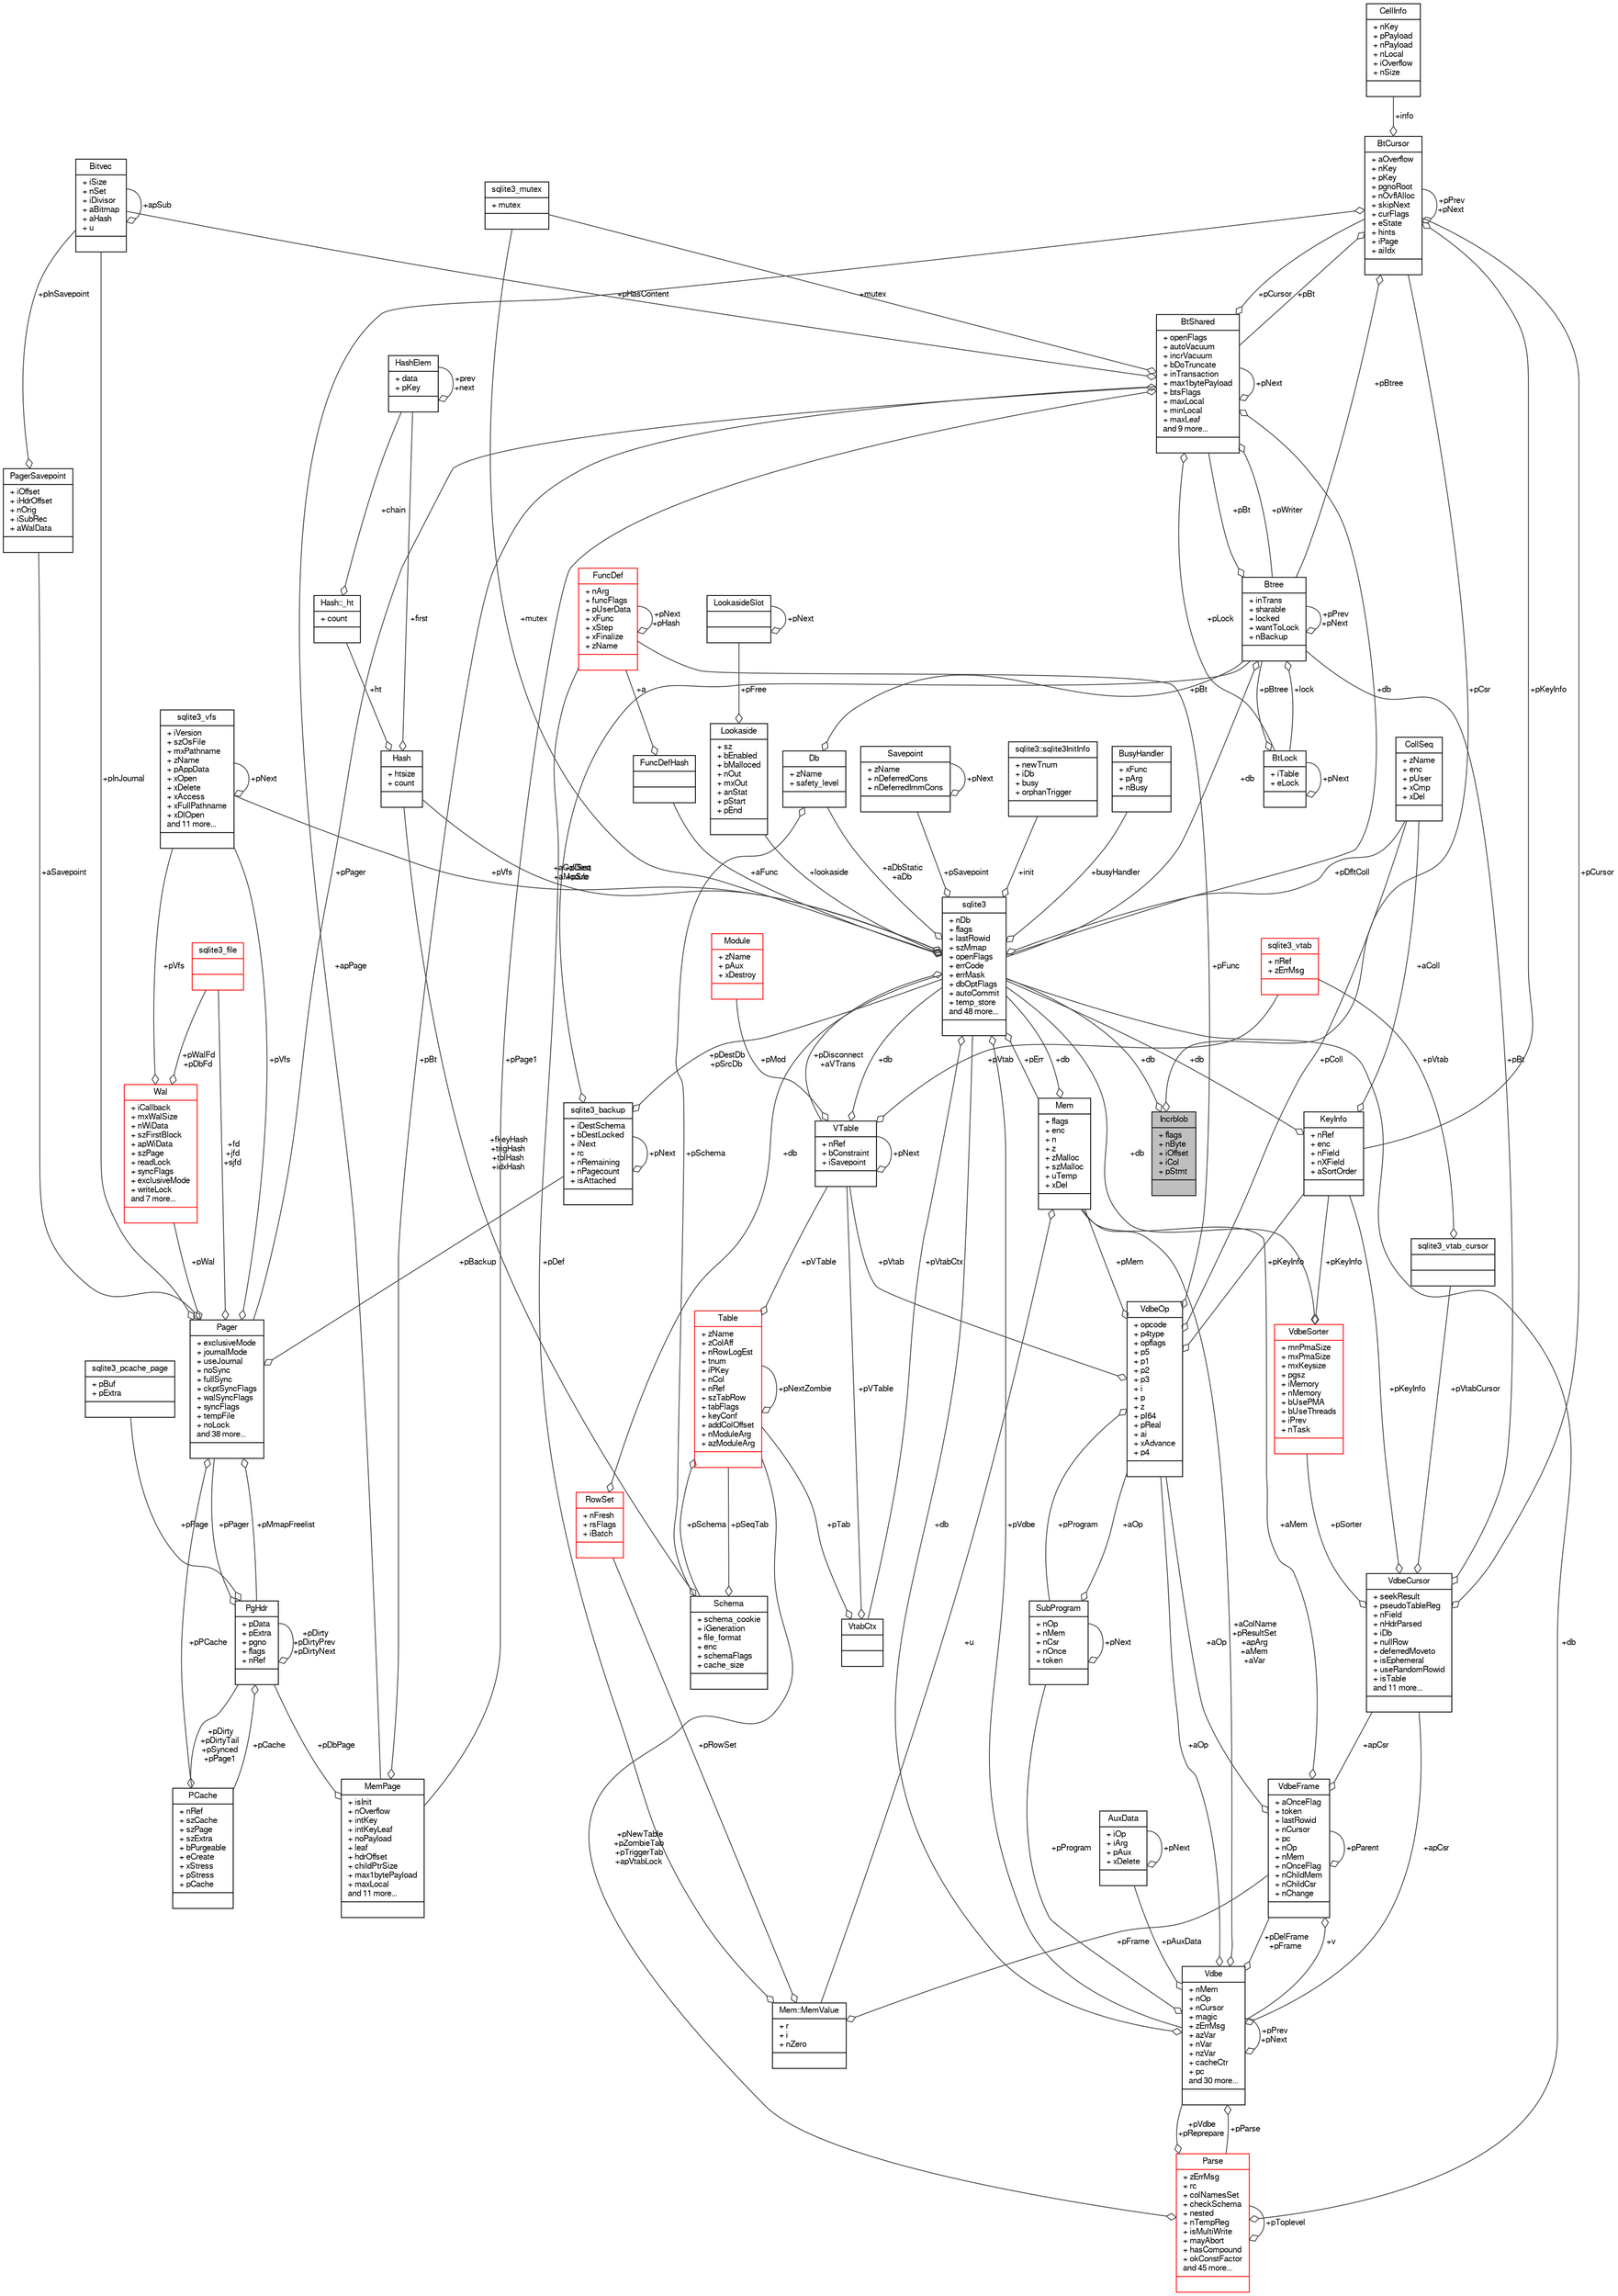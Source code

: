digraph "Incrblob"
{
  edge [fontname="FreeSans",fontsize="10",labelfontname="FreeSans",labelfontsize="10"];
  node [fontname="FreeSans",fontsize="10",shape=record];
  Node1 [label="{Incrblob\n|+ flags\l+ nByte\l+ iOffset\l+ iCol\l+ pStmt\l|}",height=0.2,width=0.4,color="black", fillcolor="grey75", style="filled", fontcolor="black"];
  Node2 -> Node1 [color="grey25",fontsize="10",style="solid",label=" +pCsr" ,arrowhead="odiamond",fontname="FreeSans"];
  Node2 [label="{BtCursor\n|+ aOverflow\l+ nKey\l+ pKey\l+ pgnoRoot\l+ nOvflAlloc\l+ skipNext\l+ curFlags\l+ eState\l+ hints\l+ iPage\l+ aiIdx\l|}",height=0.2,width=0.4,color="black", fillcolor="white", style="filled",URL="$structBtCursor.html"];
  Node2 -> Node2 [color="grey25",fontsize="10",style="solid",label=" +pPrev\n+pNext" ,arrowhead="odiamond",fontname="FreeSans"];
  Node3 -> Node2 [color="grey25",fontsize="10",style="solid",label=" +info" ,arrowhead="odiamond",fontname="FreeSans"];
  Node3 [label="{CellInfo\n|+ nKey\l+ pPayload\l+ nPayload\l+ nLocal\l+ iOverflow\l+ nSize\l|}",height=0.2,width=0.4,color="black", fillcolor="white", style="filled",URL="$structCellInfo.html"];
  Node4 -> Node2 [color="grey25",fontsize="10",style="solid",label=" +pBt" ,arrowhead="odiamond",fontname="FreeSans"];
  Node4 [label="{BtShared\n|+ openFlags\l+ autoVacuum\l+ incrVacuum\l+ bDoTruncate\l+ inTransaction\l+ max1bytePayload\l+ btsFlags\l+ maxLocal\l+ minLocal\l+ maxLeaf\land 9 more...\l|}",height=0.2,width=0.4,color="black", fillcolor="white", style="filled",URL="$structBtShared.html"];
  Node2 -> Node4 [color="grey25",fontsize="10",style="solid",label=" +pCursor" ,arrowhead="odiamond",fontname="FreeSans"];
  Node4 -> Node4 [color="grey25",fontsize="10",style="solid",label=" +pNext" ,arrowhead="odiamond",fontname="FreeSans"];
  Node5 -> Node4 [color="grey25",fontsize="10",style="solid",label=" +db" ,arrowhead="odiamond",fontname="FreeSans"];
  Node5 [label="{sqlite3\n|+ nDb\l+ flags\l+ lastRowid\l+ szMmap\l+ openFlags\l+ errCode\l+ errMask\l+ dbOptFlags\l+ autoCommit\l+ temp_store\land 48 more...\l|}",height=0.2,width=0.4,color="black", fillcolor="white", style="filled",URL="$structsqlite3.html"];
  Node6 -> Node5 [color="grey25",fontsize="10",style="solid",label=" +pErr" ,arrowhead="odiamond",fontname="FreeSans"];
  Node6 [label="{Mem\n|+ flags\l+ enc\l+ n\l+ z\l+ zMalloc\l+ szMalloc\l+ uTemp\l+ xDel\l|}",height=0.2,width=0.4,color="black", fillcolor="white", style="filled",URL="$structMem.html"];
  Node7 -> Node6 [color="grey25",fontsize="10",style="solid",label=" +u" ,arrowhead="odiamond",fontname="FreeSans"];
  Node7 [label="{Mem::MemValue\n|+ r\l+ i\l+ nZero\l|}",height=0.2,width=0.4,color="black", fillcolor="white", style="filled",URL="$unionMem_1_1MemValue.html"];
  Node8 -> Node7 [color="grey25",fontsize="10",style="solid",label=" +pFrame" ,arrowhead="odiamond",fontname="FreeSans"];
  Node8 [label="{VdbeFrame\n|+ aOnceFlag\l+ token\l+ lastRowid\l+ nCursor\l+ pc\l+ nOp\l+ nMem\l+ nOnceFlag\l+ nChildMem\l+ nChildCsr\l+ nChange\l|}",height=0.2,width=0.4,color="black", fillcolor="white", style="filled",URL="$structVdbeFrame.html"];
  Node6 -> Node8 [color="grey25",fontsize="10",style="solid",label=" +aMem" ,arrowhead="odiamond",fontname="FreeSans"];
  Node9 -> Node8 [color="grey25",fontsize="10",style="solid",label=" +v" ,arrowhead="odiamond",fontname="FreeSans"];
  Node9 [label="{Vdbe\n|+ nMem\l+ nOp\l+ nCursor\l+ magic\l+ zErrMsg\l+ azVar\l+ nVar\l+ nzVar\l+ cacheCtr\l+ pc\land 30 more...\l|}",height=0.2,width=0.4,color="black", fillcolor="white", style="filled",URL="$structVdbe.html"];
  Node9 -> Node9 [color="grey25",fontsize="10",style="solid",label=" +pPrev\n+pNext" ,arrowhead="odiamond",fontname="FreeSans"];
  Node6 -> Node9 [color="grey25",fontsize="10",style="solid",label=" +aColName\n+pResultSet\n+apArg\n+aMem\n+aVar" ,arrowhead="odiamond",fontname="FreeSans"];
  Node5 -> Node9 [color="grey25",fontsize="10",style="solid",label=" +db" ,arrowhead="odiamond",fontname="FreeSans"];
  Node8 -> Node9 [color="grey25",fontsize="10",style="solid",label=" +pDelFrame\n+pFrame" ,arrowhead="odiamond",fontname="FreeSans"];
  Node10 -> Node9 [color="grey25",fontsize="10",style="solid",label=" +pAuxData" ,arrowhead="odiamond",fontname="FreeSans"];
  Node10 [label="{AuxData\n|+ iOp\l+ iArg\l+ pAux\l+ xDelete\l|}",height=0.2,width=0.4,color="black", fillcolor="white", style="filled",URL="$structAuxData.html"];
  Node10 -> Node10 [color="grey25",fontsize="10",style="solid",label=" +pNext" ,arrowhead="odiamond",fontname="FreeSans"];
  Node11 -> Node9 [color="grey25",fontsize="10",style="solid",label=" +pProgram" ,arrowhead="odiamond",fontname="FreeSans"];
  Node11 [label="{SubProgram\n|+ nOp\l+ nMem\l+ nCsr\l+ nOnce\l+ token\l|}",height=0.2,width=0.4,color="black", fillcolor="white", style="filled",URL="$structSubProgram.html"];
  Node11 -> Node11 [color="grey25",fontsize="10",style="solid",label=" +pNext" ,arrowhead="odiamond",fontname="FreeSans"];
  Node12 -> Node11 [color="grey25",fontsize="10",style="solid",label=" +aOp" ,arrowhead="odiamond",fontname="FreeSans"];
  Node12 [label="{VdbeOp\n|+ opcode\l+ p4type\l+ opflags\l+ p5\l+ p1\l+ p2\l+ p3\l+ i\l+ p\l+ z\l+ pI64\l+ pReal\l+ ai\l+ xAdvance\l+ p4\l|}",height=0.2,width=0.4,color="black", fillcolor="white", style="filled",URL="$structVdbeOp.html"];
  Node6 -> Node12 [color="grey25",fontsize="10",style="solid",label=" +pMem" ,arrowhead="odiamond",fontname="FreeSans"];
  Node13 -> Node12 [color="grey25",fontsize="10",style="solid",label=" +pColl" ,arrowhead="odiamond",fontname="FreeSans"];
  Node13 [label="{CollSeq\n|+ zName\l+ enc\l+ pUser\l+ xCmp\l+ xDel\l|}",height=0.2,width=0.4,color="black", fillcolor="white", style="filled",URL="$structCollSeq.html"];
  Node14 -> Node12 [color="grey25",fontsize="10",style="solid",label=" +pVtab" ,arrowhead="odiamond",fontname="FreeSans"];
  Node14 [label="{VTable\n|+ nRef\l+ bConstraint\l+ iSavepoint\l|}",height=0.2,width=0.4,color="black", fillcolor="white", style="filled",URL="$structVTable.html"];
  Node5 -> Node14 [color="grey25",fontsize="10",style="solid",label=" +db" ,arrowhead="odiamond",fontname="FreeSans"];
  Node14 -> Node14 [color="grey25",fontsize="10",style="solid",label=" +pNext" ,arrowhead="odiamond",fontname="FreeSans"];
  Node15 -> Node14 [color="grey25",fontsize="10",style="solid",label=" +pMod" ,arrowhead="odiamond",fontname="FreeSans"];
  Node15 [label="{Module\n|+ zName\l+ pAux\l+ xDestroy\l|}",height=0.2,width=0.4,color="red", fillcolor="white", style="filled",URL="$structModule.html"];
  Node17 -> Node14 [color="grey25",fontsize="10",style="solid",label=" +pVtab" ,arrowhead="odiamond",fontname="FreeSans"];
  Node17 [label="{sqlite3_vtab\n|+ nRef\l+ zErrMsg\l|}",height=0.2,width=0.4,color="red", fillcolor="white", style="filled",URL="$structsqlite3__vtab.html"];
  Node11 -> Node12 [color="grey25",fontsize="10",style="solid",label=" +pProgram" ,arrowhead="odiamond",fontname="FreeSans"];
  Node18 -> Node12 [color="grey25",fontsize="10",style="solid",label=" +pKeyInfo" ,arrowhead="odiamond",fontname="FreeSans"];
  Node18 [label="{KeyInfo\n|+ nRef\l+ enc\l+ nField\l+ nXField\l+ aSortOrder\l|}",height=0.2,width=0.4,color="black", fillcolor="white", style="filled",URL="$structKeyInfo.html"];
  Node5 -> Node18 [color="grey25",fontsize="10",style="solid",label=" +db" ,arrowhead="odiamond",fontname="FreeSans"];
  Node13 -> Node18 [color="grey25",fontsize="10",style="solid",label=" +aColl" ,arrowhead="odiamond",fontname="FreeSans"];
  Node19 -> Node12 [color="grey25",fontsize="10",style="solid",label=" +pFunc" ,arrowhead="odiamond",fontname="FreeSans"];
  Node19 [label="{FuncDef\n|+ nArg\l+ funcFlags\l+ pUserData\l+ xFunc\l+ xStep\l+ xFinalize\l+ zName\l|}",height=0.2,width=0.4,color="red", fillcolor="white", style="filled",URL="$structFuncDef.html"];
  Node19 -> Node19 [color="grey25",fontsize="10",style="solid",label=" +pNext\n+pHash" ,arrowhead="odiamond",fontname="FreeSans"];
  Node21 -> Node9 [color="grey25",fontsize="10",style="solid",label=" +apCsr" ,arrowhead="odiamond",fontname="FreeSans"];
  Node21 [label="{VdbeCursor\n|+ seekResult\l+ pseudoTableReg\l+ nField\l+ nHdrParsed\l+ iDb\l+ nullRow\l+ deferredMoveto\l+ isEphemeral\l+ useRandomRowid\l+ isTable\land 11 more...\l|}",height=0.2,width=0.4,color="black", fillcolor="white", style="filled",URL="$structVdbeCursor.html"];
  Node2 -> Node21 [color="grey25",fontsize="10",style="solid",label=" +pCursor" ,arrowhead="odiamond",fontname="FreeSans"];
  Node22 -> Node21 [color="grey25",fontsize="10",style="solid",label=" +pVtabCursor" ,arrowhead="odiamond",fontname="FreeSans"];
  Node22 [label="{sqlite3_vtab_cursor\n||}",height=0.2,width=0.4,color="black", fillcolor="white", style="filled",URL="$structsqlite3__vtab__cursor.html"];
  Node17 -> Node22 [color="grey25",fontsize="10",style="solid",label=" +pVtab" ,arrowhead="odiamond",fontname="FreeSans"];
  Node23 -> Node21 [color="grey25",fontsize="10",style="solid",label=" +pSorter" ,arrowhead="odiamond",fontname="FreeSans"];
  Node23 [label="{VdbeSorter\n|+ mnPmaSize\l+ mxPmaSize\l+ mxKeysize\l+ pgsz\l+ iMemory\l+ nMemory\l+ bUsePMA\l+ bUseThreads\l+ iPrev\l+ nTask\l|}",height=0.2,width=0.4,color="red", fillcolor="white", style="filled",URL="$structVdbeSorter.html"];
  Node5 -> Node23 [color="grey25",fontsize="10",style="solid",label=" +db" ,arrowhead="odiamond",fontname="FreeSans"];
  Node18 -> Node23 [color="grey25",fontsize="10",style="solid",label=" +pKeyInfo" ,arrowhead="odiamond",fontname="FreeSans"];
  Node18 -> Node21 [color="grey25",fontsize="10",style="solid",label=" +pKeyInfo" ,arrowhead="odiamond",fontname="FreeSans"];
  Node35 -> Node21 [color="grey25",fontsize="10",style="solid",label=" +pBt" ,arrowhead="odiamond",fontname="FreeSans"];
  Node35 [label="{Btree\n|+ inTrans\l+ sharable\l+ locked\l+ wantToLock\l+ nBackup\l|}",height=0.2,width=0.4,color="black", fillcolor="white", style="filled",URL="$structBtree.html"];
  Node4 -> Node35 [color="grey25",fontsize="10",style="solid",label=" +pBt" ,arrowhead="odiamond",fontname="FreeSans"];
  Node5 -> Node35 [color="grey25",fontsize="10",style="solid",label=" +db" ,arrowhead="odiamond",fontname="FreeSans"];
  Node36 -> Node35 [color="grey25",fontsize="10",style="solid",label=" +lock" ,arrowhead="odiamond",fontname="FreeSans"];
  Node36 [label="{BtLock\n|+ iTable\l+ eLock\l|}",height=0.2,width=0.4,color="black", fillcolor="white", style="filled",URL="$structBtLock.html"];
  Node36 -> Node36 [color="grey25",fontsize="10",style="solid",label=" +pNext" ,arrowhead="odiamond",fontname="FreeSans"];
  Node35 -> Node36 [color="grey25",fontsize="10",style="solid",label=" +pBtree" ,arrowhead="odiamond",fontname="FreeSans"];
  Node35 -> Node35 [color="grey25",fontsize="10",style="solid",label=" +pPrev\n+pNext" ,arrowhead="odiamond",fontname="FreeSans"];
  Node37 -> Node9 [color="grey25",fontsize="10",style="solid",label=" +pParse" ,arrowhead="odiamond",fontname="FreeSans"];
  Node37 [label="{Parse\n|+ zErrMsg\l+ rc\l+ colNamesSet\l+ checkSchema\l+ nested\l+ nTempReg\l+ isMultiWrite\l+ mayAbort\l+ hasCompound\l+ okConstFactor\land 45 more...\l|}",height=0.2,width=0.4,color="red", fillcolor="white", style="filled",URL="$structParse.html"];
  Node9 -> Node37 [color="grey25",fontsize="10",style="solid",label=" +pVdbe\n+pReprepare" ,arrowhead="odiamond",fontname="FreeSans"];
  Node5 -> Node37 [color="grey25",fontsize="10",style="solid",label=" +db" ,arrowhead="odiamond",fontname="FreeSans"];
  Node46 -> Node37 [color="grey25",fontsize="10",style="solid",label=" +pNewTable\n+pZombieTab\n+pTriggerTab\n+apVtabLock" ,arrowhead="odiamond",fontname="FreeSans"];
  Node46 [label="{Table\n|+ zName\l+ zColAff\l+ nRowLogEst\l+ tnum\l+ iPKey\l+ nCol\l+ nRef\l+ szTabRow\l+ tabFlags\l+ keyConf\l+ addColOffset\l+ nModuleArg\l+ azModuleArg\l|}",height=0.2,width=0.4,color="red", fillcolor="white", style="filled",URL="$structTable.html"];
  Node47 -> Node46 [color="grey25",fontsize="10",style="solid",label=" +pSchema" ,arrowhead="odiamond",fontname="FreeSans"];
  Node47 [label="{Schema\n|+ schema_cookie\l+ iGeneration\l+ file_format\l+ enc\l+ schemaFlags\l+ cache_size\l|}",height=0.2,width=0.4,color="black", fillcolor="white", style="filled",URL="$structSchema.html"];
  Node46 -> Node47 [color="grey25",fontsize="10",style="solid",label=" +pSeqTab" ,arrowhead="odiamond",fontname="FreeSans"];
  Node48 -> Node47 [color="grey25",fontsize="10",style="solid",label=" +fkeyHash\n+trigHash\n+tblHash\n+idxHash" ,arrowhead="odiamond",fontname="FreeSans"];
  Node48 [label="{Hash\n|+ htsize\l+ count\l|}",height=0.2,width=0.4,color="black", fillcolor="white", style="filled",URL="$structHash.html"];
  Node49 -> Node48 [color="grey25",fontsize="10",style="solid",label=" +ht" ,arrowhead="odiamond",fontname="FreeSans"];
  Node49 [label="{Hash::_ht\n|+ count\l|}",height=0.2,width=0.4,color="black", fillcolor="white", style="filled",URL="$structHash_1_1__ht.html"];
  Node50 -> Node49 [color="grey25",fontsize="10",style="solid",label=" +chain" ,arrowhead="odiamond",fontname="FreeSans"];
  Node50 [label="{HashElem\n|+ data\l+ pKey\l|}",height=0.2,width=0.4,color="black", fillcolor="white", style="filled",URL="$structHashElem.html"];
  Node50 -> Node50 [color="grey25",fontsize="10",style="solid",label=" +prev\n+next" ,arrowhead="odiamond",fontname="FreeSans"];
  Node50 -> Node48 [color="grey25",fontsize="10",style="solid",label=" +first" ,arrowhead="odiamond",fontname="FreeSans"];
  Node14 -> Node46 [color="grey25",fontsize="10",style="solid",label=" +pVTable" ,arrowhead="odiamond",fontname="FreeSans"];
  Node46 -> Node46 [color="grey25",fontsize="10",style="solid",label=" +pNextZombie" ,arrowhead="odiamond",fontname="FreeSans"];
  Node37 -> Node37 [color="grey25",fontsize="10",style="solid",label=" +pToplevel" ,arrowhead="odiamond",fontname="FreeSans"];
  Node12 -> Node9 [color="grey25",fontsize="10",style="solid",label=" +aOp" ,arrowhead="odiamond",fontname="FreeSans"];
  Node8 -> Node8 [color="grey25",fontsize="10",style="solid",label=" +pParent" ,arrowhead="odiamond",fontname="FreeSans"];
  Node21 -> Node8 [color="grey25",fontsize="10",style="solid",label=" +apCsr" ,arrowhead="odiamond",fontname="FreeSans"];
  Node12 -> Node8 [color="grey25",fontsize="10",style="solid",label=" +aOp" ,arrowhead="odiamond",fontname="FreeSans"];
  Node67 -> Node7 [color="grey25",fontsize="10",style="solid",label=" +pRowSet" ,arrowhead="odiamond",fontname="FreeSans"];
  Node67 [label="{RowSet\n|+ nFresh\l+ rsFlags\l+ iBatch\l|}",height=0.2,width=0.4,color="red", fillcolor="white", style="filled",URL="$structRowSet.html"];
  Node5 -> Node67 [color="grey25",fontsize="10",style="solid",label=" +db" ,arrowhead="odiamond",fontname="FreeSans"];
  Node19 -> Node7 [color="grey25",fontsize="10",style="solid",label=" +pDef" ,arrowhead="odiamond",fontname="FreeSans"];
  Node5 -> Node6 [color="grey25",fontsize="10",style="solid",label=" +db" ,arrowhead="odiamond",fontname="FreeSans"];
  Node9 -> Node5 [color="grey25",fontsize="10",style="solid",label=" +pVdbe" ,arrowhead="odiamond",fontname="FreeSans"];
  Node70 -> Node5 [color="grey25",fontsize="10",style="solid",label=" +pSavepoint" ,arrowhead="odiamond",fontname="FreeSans"];
  Node70 [label="{Savepoint\n|+ zName\l+ nDeferredCons\l+ nDeferredImmCons\l|}",height=0.2,width=0.4,color="black", fillcolor="white", style="filled",URL="$structSavepoint.html"];
  Node70 -> Node70 [color="grey25",fontsize="10",style="solid",label=" +pNext" ,arrowhead="odiamond",fontname="FreeSans"];
  Node71 -> Node5 [color="grey25",fontsize="10",style="solid",label=" +aFunc" ,arrowhead="odiamond",fontname="FreeSans"];
  Node71 [label="{FuncDefHash\n||}",height=0.2,width=0.4,color="black", fillcolor="white", style="filled",URL="$structFuncDefHash.html"];
  Node19 -> Node71 [color="grey25",fontsize="10",style="solid",label=" +a" ,arrowhead="odiamond",fontname="FreeSans"];
  Node72 -> Node5 [color="grey25",fontsize="10",style="solid",label=" +lookaside" ,arrowhead="odiamond",fontname="FreeSans"];
  Node72 [label="{Lookaside\n|+ sz\l+ bEnabled\l+ bMalloced\l+ nOut\l+ mxOut\l+ anStat\l+ pStart\l+ pEnd\l|}",height=0.2,width=0.4,color="black", fillcolor="white", style="filled",URL="$structLookaside.html"];
  Node73 -> Node72 [color="grey25",fontsize="10",style="solid",label=" +pFree" ,arrowhead="odiamond",fontname="FreeSans"];
  Node73 [label="{LookasideSlot\n||}",height=0.2,width=0.4,color="black", fillcolor="white", style="filled",URL="$structLookasideSlot.html"];
  Node73 -> Node73 [color="grey25",fontsize="10",style="solid",label=" +pNext" ,arrowhead="odiamond",fontname="FreeSans"];
  Node74 -> Node5 [color="grey25",fontsize="10",style="solid",label=" +mutex" ,arrowhead="odiamond",fontname="FreeSans"];
  Node74 [label="{sqlite3_mutex\n|+ mutex\l|}",height=0.2,width=0.4,color="black", fillcolor="white", style="filled",URL="$structsqlite3__mutex.html"];
  Node75 -> Node5 [color="grey25",fontsize="10",style="solid",label=" +pVfs" ,arrowhead="odiamond",fontname="FreeSans"];
  Node75 [label="{sqlite3_vfs\n|+ iVersion\l+ szOsFile\l+ mxPathname\l+ zName\l+ pAppData\l+ xOpen\l+ xDelete\l+ xAccess\l+ xFullPathname\l+ xDlOpen\land 11 more...\l|}",height=0.2,width=0.4,color="black", fillcolor="white", style="filled",URL="$structsqlite3__vfs.html"];
  Node75 -> Node75 [color="grey25",fontsize="10",style="solid",label=" +pNext" ,arrowhead="odiamond",fontname="FreeSans"];
  Node76 -> Node5 [color="grey25",fontsize="10",style="solid",label=" +init" ,arrowhead="odiamond",fontname="FreeSans"];
  Node76 [label="{sqlite3::sqlite3InitInfo\n|+ newTnum\l+ iDb\l+ busy\l+ orphanTrigger\l|}",height=0.2,width=0.4,color="black", fillcolor="white", style="filled",URL="$structsqlite3_1_1sqlite3InitInfo.html"];
  Node77 -> Node5 [color="grey25",fontsize="10",style="solid",label=" +busyHandler" ,arrowhead="odiamond",fontname="FreeSans"];
  Node77 [label="{BusyHandler\n|+ xFunc\l+ pArg\l+ nBusy\l|}",height=0.2,width=0.4,color="black", fillcolor="white", style="filled",URL="$structBusyHandler.html"];
  Node78 -> Node5 [color="grey25",fontsize="10",style="solid",label=" +pVtabCtx" ,arrowhead="odiamond",fontname="FreeSans"];
  Node78 [label="{VtabCtx\n||}",height=0.2,width=0.4,color="black", fillcolor="white", style="filled",URL="$structVtabCtx.html"];
  Node14 -> Node78 [color="grey25",fontsize="10",style="solid",label=" +pVTable" ,arrowhead="odiamond",fontname="FreeSans"];
  Node46 -> Node78 [color="grey25",fontsize="10",style="solid",label=" +pTab" ,arrowhead="odiamond",fontname="FreeSans"];
  Node13 -> Node5 [color="grey25",fontsize="10",style="solid",label=" +pDfltColl" ,arrowhead="odiamond",fontname="FreeSans"];
  Node14 -> Node5 [color="grey25",fontsize="10",style="solid",label=" +pDisconnect\n+aVTrans" ,arrowhead="odiamond",fontname="FreeSans"];
  Node79 -> Node5 [color="grey25",fontsize="10",style="solid",label=" +aDbStatic\n+aDb" ,arrowhead="odiamond",fontname="FreeSans"];
  Node79 [label="{Db\n|+ zName\l+ safety_level\l|}",height=0.2,width=0.4,color="black", fillcolor="white", style="filled",URL="$structDb.html"];
  Node47 -> Node79 [color="grey25",fontsize="10",style="solid",label=" +pSchema" ,arrowhead="odiamond",fontname="FreeSans"];
  Node35 -> Node79 [color="grey25",fontsize="10",style="solid",label=" +pBt" ,arrowhead="odiamond",fontname="FreeSans"];
  Node48 -> Node5 [color="grey25",fontsize="10",style="solid",label=" +aCollSeq\n+aModule" ,arrowhead="odiamond",fontname="FreeSans"];
  Node80 -> Node4 [color="grey25",fontsize="10",style="solid",label=" +pHasContent" ,arrowhead="odiamond",fontname="FreeSans"];
  Node80 [label="{Bitvec\n|+ iSize\l+ nSet\l+ iDivisor\l+ aBitmap\l+ aHash\l+ u\l|}",height=0.2,width=0.4,color="black", fillcolor="white", style="filled",URL="$structBitvec.html"];
  Node80 -> Node80 [color="grey25",fontsize="10",style="solid",label=" +apSub" ,arrowhead="odiamond",fontname="FreeSans"];
  Node74 -> Node4 [color="grey25",fontsize="10",style="solid",label=" +mutex" ,arrowhead="odiamond",fontname="FreeSans"];
  Node36 -> Node4 [color="grey25",fontsize="10",style="solid",label=" +pLock" ,arrowhead="odiamond",fontname="FreeSans"];
  Node81 -> Node4 [color="grey25",fontsize="10",style="solid",label=" +pPage1" ,arrowhead="odiamond",fontname="FreeSans"];
  Node81 [label="{MemPage\n|+ isInit\l+ nOverflow\l+ intKey\l+ intKeyLeaf\l+ noPayload\l+ leaf\l+ hdrOffset\l+ childPtrSize\l+ max1bytePayload\l+ maxLocal\land 11 more...\l|}",height=0.2,width=0.4,color="black", fillcolor="white", style="filled",URL="$structMemPage.html"];
  Node4 -> Node81 [color="grey25",fontsize="10",style="solid",label=" +pBt" ,arrowhead="odiamond",fontname="FreeSans"];
  Node82 -> Node81 [color="grey25",fontsize="10",style="solid",label=" +pDbPage" ,arrowhead="odiamond",fontname="FreeSans"];
  Node82 [label="{PgHdr\n|+ pData\l+ pExtra\l+ pgno\l+ flags\l+ nRef\l|}",height=0.2,width=0.4,color="black", fillcolor="white", style="filled",URL="$structPgHdr.html"];
  Node83 -> Node82 [color="grey25",fontsize="10",style="solid",label=" +pPage" ,arrowhead="odiamond",fontname="FreeSans"];
  Node83 [label="{sqlite3_pcache_page\n|+ pBuf\l+ pExtra\l|}",height=0.2,width=0.4,color="black", fillcolor="white", style="filled",URL="$structsqlite3__pcache__page.html"];
  Node84 -> Node82 [color="grey25",fontsize="10",style="solid",label=" +pCache" ,arrowhead="odiamond",fontname="FreeSans"];
  Node84 [label="{PCache\n|+ nRef\l+ szCache\l+ szPage\l+ szExtra\l+ bPurgeable\l+ eCreate\l+ xStress\l+ pStress\l+ pCache\l|}",height=0.2,width=0.4,color="black", fillcolor="white", style="filled",URL="$structPCache.html"];
  Node82 -> Node84 [color="grey25",fontsize="10",style="solid",label=" +pDirty\n+pDirtyTail\n+pSynced\n+pPage1" ,arrowhead="odiamond",fontname="FreeSans"];
  Node82 -> Node82 [color="grey25",fontsize="10",style="solid",label=" +pDirty\n+pDirtyPrev\n+pDirtyNext" ,arrowhead="odiamond",fontname="FreeSans"];
  Node85 -> Node82 [color="grey25",fontsize="10",style="solid",label=" +pPager" ,arrowhead="odiamond",fontname="FreeSans"];
  Node85 [label="{Pager\n|+ exclusiveMode\l+ journalMode\l+ useJournal\l+ noSync\l+ fullSync\l+ ckptSyncFlags\l+ walSyncFlags\l+ syncFlags\l+ tempFile\l+ noLock\land 38 more...\l|}",height=0.2,width=0.4,color="black", fillcolor="white", style="filled",URL="$structPager.html"];
  Node84 -> Node85 [color="grey25",fontsize="10",style="solid",label=" +pPCache" ,arrowhead="odiamond",fontname="FreeSans"];
  Node86 -> Node85 [color="grey25",fontsize="10",style="solid",label=" +pBackup" ,arrowhead="odiamond",fontname="FreeSans"];
  Node86 [label="{sqlite3_backup\n|+ iDestSchema\l+ bDestLocked\l+ iNext\l+ rc\l+ nRemaining\l+ nPagecount\l+ isAttached\l|}",height=0.2,width=0.4,color="black", fillcolor="white", style="filled",URL="$structsqlite3__backup.html"];
  Node86 -> Node86 [color="grey25",fontsize="10",style="solid",label=" +pNext" ,arrowhead="odiamond",fontname="FreeSans"];
  Node5 -> Node86 [color="grey25",fontsize="10",style="solid",label=" +pDestDb\n+pSrcDb" ,arrowhead="odiamond",fontname="FreeSans"];
  Node35 -> Node86 [color="grey25",fontsize="10",style="solid",label=" +pDest\n+pSrc" ,arrowhead="odiamond",fontname="FreeSans"];
  Node80 -> Node85 [color="grey25",fontsize="10",style="solid",label=" +pInJournal" ,arrowhead="odiamond",fontname="FreeSans"];
  Node28 -> Node85 [color="grey25",fontsize="10",style="solid",label=" +fd\n+jfd\n+sjfd" ,arrowhead="odiamond",fontname="FreeSans"];
  Node28 [label="{sqlite3_file\n||}",height=0.2,width=0.4,color="red", fillcolor="white", style="filled",URL="$structsqlite3__file.html"];
  Node75 -> Node85 [color="grey25",fontsize="10",style="solid",label=" +pVfs" ,arrowhead="odiamond",fontname="FreeSans"];
  Node82 -> Node85 [color="grey25",fontsize="10",style="solid",label=" +pMmapFreelist" ,arrowhead="odiamond",fontname="FreeSans"];
  Node87 -> Node85 [color="grey25",fontsize="10",style="solid",label=" +pWal" ,arrowhead="odiamond",fontname="FreeSans"];
  Node87 [label="{Wal\n|+ iCallback\l+ mxWalSize\l+ nWiData\l+ szFirstBlock\l+ apWiData\l+ szPage\l+ readLock\l+ syncFlags\l+ exclusiveMode\l+ writeLock\land 7 more...\l|}",height=0.2,width=0.4,color="red", fillcolor="white", style="filled",URL="$structWal.html"];
  Node28 -> Node87 [color="grey25",fontsize="10",style="solid",label=" +pWalFd\n+pDbFd" ,arrowhead="odiamond",fontname="FreeSans"];
  Node75 -> Node87 [color="grey25",fontsize="10",style="solid",label=" +pVfs" ,arrowhead="odiamond",fontname="FreeSans"];
  Node89 -> Node85 [color="grey25",fontsize="10",style="solid",label=" +aSavepoint" ,arrowhead="odiamond",fontname="FreeSans"];
  Node89 [label="{PagerSavepoint\n|+ iOffset\l+ iHdrOffset\l+ nOrig\l+ iSubRec\l+ aWalData\l|}",height=0.2,width=0.4,color="black", fillcolor="white", style="filled",URL="$structPagerSavepoint.html"];
  Node80 -> Node89 [color="grey25",fontsize="10",style="solid",label=" +pInSavepoint" ,arrowhead="odiamond",fontname="FreeSans"];
  Node35 -> Node4 [color="grey25",fontsize="10",style="solid",label=" +pWriter" ,arrowhead="odiamond",fontname="FreeSans"];
  Node85 -> Node4 [color="grey25",fontsize="10",style="solid",label=" +pPager" ,arrowhead="odiamond",fontname="FreeSans"];
  Node81 -> Node2 [color="grey25",fontsize="10",style="solid",label=" +apPage" ,arrowhead="odiamond",fontname="FreeSans"];
  Node18 -> Node2 [color="grey25",fontsize="10",style="solid",label=" +pKeyInfo" ,arrowhead="odiamond",fontname="FreeSans"];
  Node35 -> Node2 [color="grey25",fontsize="10",style="solid",label=" +pBtree" ,arrowhead="odiamond",fontname="FreeSans"];
  Node5 -> Node1 [color="grey25",fontsize="10",style="solid",label=" +db" ,arrowhead="odiamond",fontname="FreeSans"];
}

